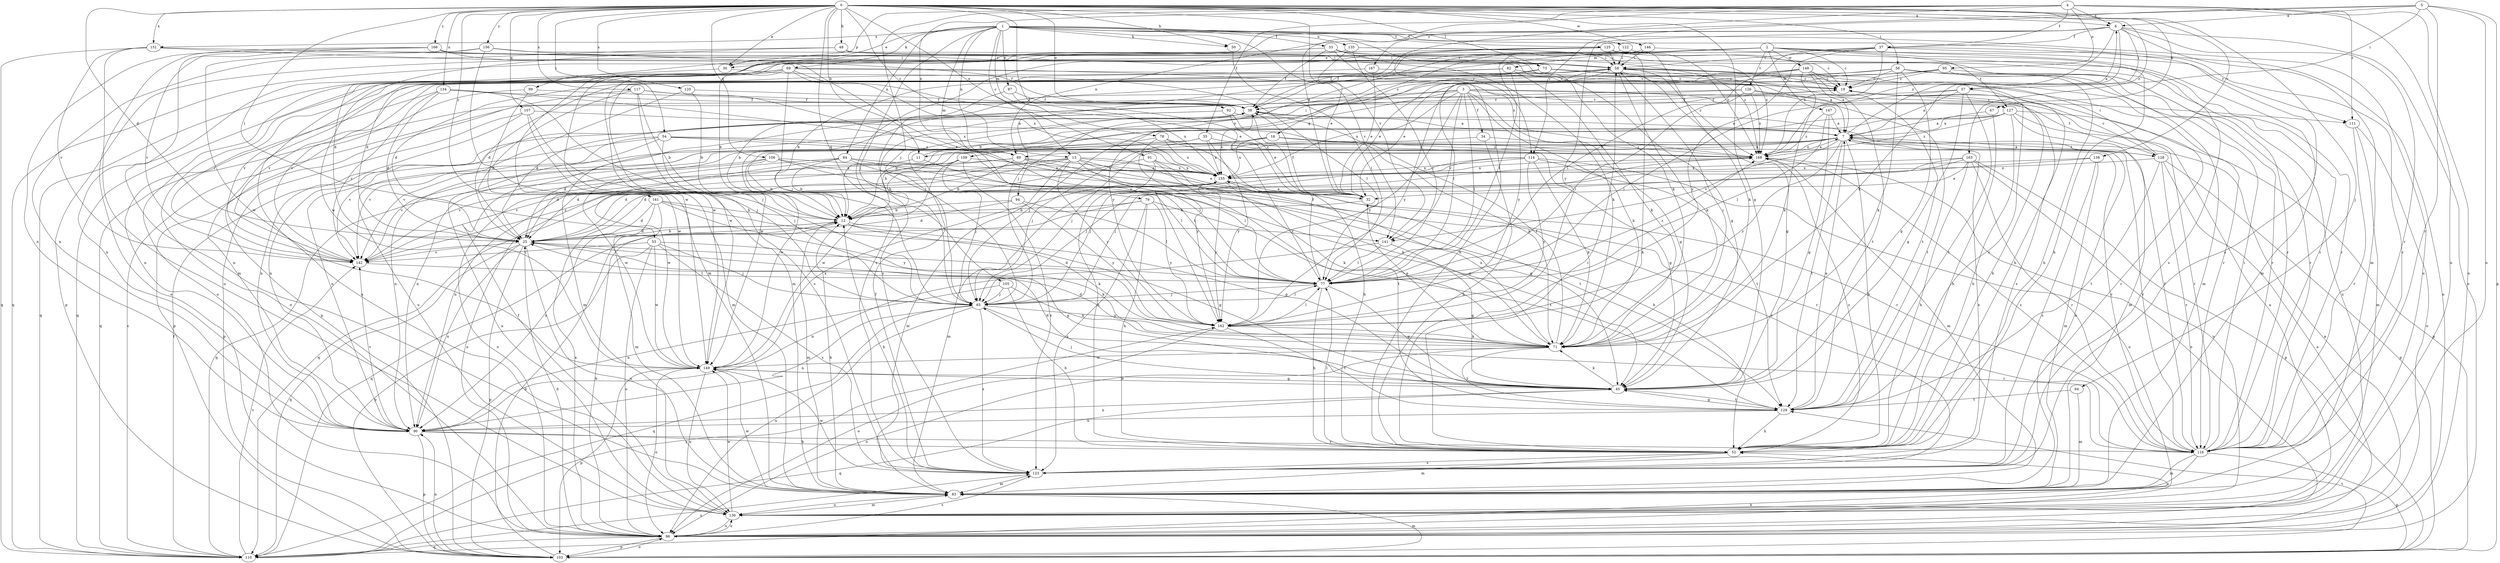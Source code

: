 strict digraph  {
0;
1;
2;
3;
4;
5;
6;
7;
11;
12;
13;
16;
19;
25;
30;
32;
33;
34;
35;
37;
38;
45;
48;
50;
52;
53;
54;
56;
57;
58;
64;
65;
67;
69;
71;
73;
77;
78;
79;
82;
83;
84;
87;
89;
90;
91;
92;
94;
95;
96;
99;
103;
105;
106;
107;
109;
110;
111;
114;
116;
117;
120;
122;
123;
125;
126;
127;
128;
129;
134;
135;
136;
138;
141;
142;
146;
147;
148;
149;
151;
155;
156;
161;
162;
163;
166;
167;
168;
0 -> 6  [label=a];
0 -> 11  [label=b];
0 -> 13  [label=c];
0 -> 25  [label=d];
0 -> 30  [label=e];
0 -> 45  [label=g];
0 -> 48  [label=h];
0 -> 50  [label=h];
0 -> 53  [label=i];
0 -> 54  [label=i];
0 -> 56  [label=i];
0 -> 64  [label=j];
0 -> 67  [label=k];
0 -> 73  [label=l];
0 -> 77  [label=l];
0 -> 91  [label=o];
0 -> 92  [label=o];
0 -> 105  [label=q];
0 -> 106  [label=q];
0 -> 107  [label=q];
0 -> 117  [label=s];
0 -> 120  [label=s];
0 -> 134  [label=u];
0 -> 138  [label=v];
0 -> 141  [label=v];
0 -> 146  [label=w];
0 -> 151  [label=x];
0 -> 156  [label=y];
0 -> 161  [label=y];
0 -> 163  [label=z];
0 -> 166  [label=z];
1 -> 13  [label=c];
1 -> 30  [label=e];
1 -> 33  [label=f];
1 -> 50  [label=h];
1 -> 65  [label=j];
1 -> 69  [label=k];
1 -> 71  [label=k];
1 -> 78  [label=m];
1 -> 79  [label=m];
1 -> 84  [label=n];
1 -> 87  [label=n];
1 -> 89  [label=n];
1 -> 122  [label=s];
1 -> 123  [label=s];
1 -> 125  [label=t];
1 -> 135  [label=u];
1 -> 136  [label=u];
1 -> 141  [label=v];
1 -> 151  [label=x];
2 -> 16  [label=c];
2 -> 19  [label=c];
2 -> 25  [label=d];
2 -> 30  [label=e];
2 -> 52  [label=h];
2 -> 77  [label=l];
2 -> 82  [label=m];
2 -> 83  [label=m];
2 -> 94  [label=o];
2 -> 111  [label=r];
2 -> 126  [label=t];
2 -> 127  [label=t];
2 -> 147  [label=w];
2 -> 148  [label=w];
3 -> 34  [label=f];
3 -> 45  [label=g];
3 -> 71  [label=k];
3 -> 77  [label=l];
3 -> 109  [label=q];
3 -> 110  [label=q];
3 -> 111  [label=r];
3 -> 127  [label=t];
3 -> 128  [label=t];
3 -> 141  [label=v];
3 -> 149  [label=w];
3 -> 155  [label=x];
3 -> 162  [label=y];
4 -> 6  [label=a];
4 -> 32  [label=e];
4 -> 35  [label=f];
4 -> 37  [label=f];
4 -> 65  [label=j];
4 -> 89  [label=n];
4 -> 95  [label=o];
4 -> 96  [label=o];
4 -> 99  [label=p];
4 -> 111  [label=r];
4 -> 114  [label=r];
4 -> 136  [label=u];
5 -> 6  [label=a];
5 -> 57  [label=i];
5 -> 103  [label=p];
5 -> 114  [label=r];
5 -> 116  [label=r];
5 -> 136  [label=u];
5 -> 167  [label=z];
6 -> 37  [label=f];
6 -> 57  [label=i];
6 -> 71  [label=k];
6 -> 83  [label=m];
6 -> 89  [label=n];
6 -> 96  [label=o];
6 -> 116  [label=r];
6 -> 149  [label=w];
6 -> 162  [label=y];
6 -> 168  [label=z];
7 -> 6  [label=a];
7 -> 11  [label=b];
7 -> 25  [label=d];
7 -> 52  [label=h];
7 -> 89  [label=n];
7 -> 90  [label=n];
7 -> 116  [label=r];
7 -> 123  [label=s];
7 -> 128  [label=t];
7 -> 129  [label=t];
7 -> 141  [label=v];
7 -> 149  [label=w];
7 -> 162  [label=y];
7 -> 168  [label=z];
11 -> 25  [label=d];
11 -> 58  [label=i];
11 -> 77  [label=l];
12 -> 25  [label=d];
12 -> 45  [label=g];
12 -> 71  [label=k];
12 -> 83  [label=m];
12 -> 141  [label=v];
13 -> 32  [label=e];
13 -> 45  [label=g];
13 -> 83  [label=m];
13 -> 90  [label=n];
13 -> 96  [label=o];
13 -> 110  [label=q];
13 -> 116  [label=r];
13 -> 129  [label=t];
13 -> 155  [label=x];
13 -> 162  [label=y];
16 -> 65  [label=j];
16 -> 116  [label=r];
16 -> 142  [label=v];
16 -> 155  [label=x];
16 -> 168  [label=z];
19 -> 38  [label=f];
19 -> 123  [label=s];
25 -> 12  [label=b];
25 -> 45  [label=g];
25 -> 90  [label=n];
25 -> 103  [label=p];
25 -> 110  [label=q];
25 -> 136  [label=u];
25 -> 142  [label=v];
30 -> 77  [label=l];
30 -> 90  [label=n];
32 -> 12  [label=b];
32 -> 38  [label=f];
33 -> 25  [label=d];
33 -> 38  [label=f];
33 -> 52  [label=h];
33 -> 58  [label=i];
33 -> 71  [label=k];
33 -> 103  [label=p];
33 -> 116  [label=r];
34 -> 52  [label=h];
34 -> 65  [label=j];
34 -> 168  [label=z];
35 -> 90  [label=n];
35 -> 142  [label=v];
35 -> 155  [label=x];
35 -> 162  [label=y];
35 -> 168  [label=z];
37 -> 58  [label=i];
37 -> 65  [label=j];
37 -> 77  [label=l];
37 -> 96  [label=o];
37 -> 116  [label=r];
37 -> 162  [label=y];
37 -> 168  [label=z];
38 -> 7  [label=a];
38 -> 155  [label=x];
45 -> 25  [label=d];
45 -> 65  [label=j];
45 -> 71  [label=k];
45 -> 90  [label=n];
45 -> 110  [label=q];
45 -> 129  [label=t];
45 -> 149  [label=w];
48 -> 58  [label=i];
48 -> 90  [label=n];
48 -> 149  [label=w];
48 -> 168  [label=z];
50 -> 77  [label=l];
52 -> 58  [label=i];
52 -> 77  [label=l];
52 -> 83  [label=m];
52 -> 123  [label=s];
52 -> 168  [label=z];
53 -> 65  [label=j];
53 -> 71  [label=k];
53 -> 96  [label=o];
53 -> 103  [label=p];
53 -> 123  [label=s];
53 -> 142  [label=v];
53 -> 149  [label=w];
54 -> 45  [label=g];
54 -> 65  [label=j];
54 -> 77  [label=l];
54 -> 90  [label=n];
54 -> 136  [label=u];
54 -> 142  [label=v];
54 -> 168  [label=z];
56 -> 19  [label=c];
56 -> 45  [label=g];
56 -> 52  [label=h];
56 -> 71  [label=k];
56 -> 116  [label=r];
56 -> 142  [label=v];
56 -> 149  [label=w];
57 -> 7  [label=a];
57 -> 38  [label=f];
57 -> 45  [label=g];
57 -> 52  [label=h];
57 -> 77  [label=l];
57 -> 129  [label=t];
58 -> 19  [label=c];
58 -> 45  [label=g];
58 -> 71  [label=k];
58 -> 77  [label=l];
58 -> 103  [label=p];
58 -> 123  [label=s];
58 -> 129  [label=t];
58 -> 168  [label=z];
64 -> 83  [label=m];
64 -> 129  [label=t];
65 -> 77  [label=l];
65 -> 90  [label=n];
65 -> 96  [label=o];
65 -> 110  [label=q];
65 -> 116  [label=r];
65 -> 123  [label=s];
65 -> 162  [label=y];
67 -> 7  [label=a];
67 -> 52  [label=h];
69 -> 12  [label=b];
69 -> 19  [label=c];
69 -> 32  [label=e];
69 -> 65  [label=j];
69 -> 83  [label=m];
69 -> 96  [label=o];
69 -> 110  [label=q];
69 -> 136  [label=u];
69 -> 155  [label=x];
69 -> 168  [label=z];
71 -> 25  [label=d];
71 -> 32  [label=e];
71 -> 38  [label=f];
71 -> 58  [label=i];
71 -> 96  [label=o];
71 -> 129  [label=t];
71 -> 149  [label=w];
71 -> 155  [label=x];
73 -> 7  [label=a];
73 -> 19  [label=c];
73 -> 25  [label=d];
73 -> 65  [label=j];
73 -> 116  [label=r];
73 -> 162  [label=y];
77 -> 25  [label=d];
77 -> 38  [label=f];
77 -> 45  [label=g];
77 -> 52  [label=h];
77 -> 65  [label=j];
77 -> 168  [label=z];
78 -> 12  [label=b];
78 -> 52  [label=h];
78 -> 155  [label=x];
78 -> 162  [label=y];
78 -> 168  [label=z];
79 -> 12  [label=b];
79 -> 52  [label=h];
79 -> 110  [label=q];
79 -> 123  [label=s];
79 -> 129  [label=t];
79 -> 162  [label=y];
82 -> 12  [label=b];
82 -> 19  [label=c];
82 -> 25  [label=d];
82 -> 71  [label=k];
82 -> 162  [label=y];
83 -> 7  [label=a];
83 -> 12  [label=b];
83 -> 136  [label=u];
83 -> 149  [label=w];
84 -> 12  [label=b];
84 -> 45  [label=g];
84 -> 77  [label=l];
84 -> 96  [label=o];
84 -> 149  [label=w];
84 -> 155  [label=x];
87 -> 12  [label=b];
87 -> 38  [label=f];
87 -> 155  [label=x];
89 -> 12  [label=b];
89 -> 25  [label=d];
89 -> 52  [label=h];
89 -> 123  [label=s];
89 -> 142  [label=v];
89 -> 155  [label=x];
90 -> 52  [label=h];
90 -> 103  [label=p];
90 -> 116  [label=r];
90 -> 142  [label=v];
91 -> 25  [label=d];
91 -> 52  [label=h];
91 -> 71  [label=k];
91 -> 129  [label=t];
91 -> 155  [label=x];
92 -> 7  [label=a];
92 -> 32  [label=e];
92 -> 71  [label=k];
92 -> 83  [label=m];
92 -> 90  [label=n];
94 -> 12  [label=b];
94 -> 25  [label=d];
94 -> 77  [label=l];
94 -> 162  [label=y];
95 -> 12  [label=b];
95 -> 19  [label=c];
95 -> 32  [label=e];
95 -> 83  [label=m];
95 -> 116  [label=r];
95 -> 136  [label=u];
95 -> 142  [label=v];
96 -> 7  [label=a];
96 -> 12  [label=b];
96 -> 25  [label=d];
96 -> 103  [label=p];
96 -> 110  [label=q];
96 -> 123  [label=s];
96 -> 136  [label=u];
96 -> 155  [label=x];
99 -> 38  [label=f];
99 -> 90  [label=n];
99 -> 149  [label=w];
103 -> 12  [label=b];
103 -> 83  [label=m];
103 -> 90  [label=n];
103 -> 96  [label=o];
103 -> 129  [label=t];
105 -> 52  [label=h];
105 -> 65  [label=j];
105 -> 71  [label=k];
105 -> 90  [label=n];
106 -> 12  [label=b];
106 -> 77  [label=l];
106 -> 116  [label=r];
106 -> 142  [label=v];
106 -> 149  [label=w];
106 -> 155  [label=x];
107 -> 7  [label=a];
107 -> 65  [label=j];
107 -> 83  [label=m];
107 -> 90  [label=n];
107 -> 103  [label=p];
109 -> 12  [label=b];
109 -> 65  [label=j];
109 -> 123  [label=s];
109 -> 149  [label=w];
109 -> 155  [label=x];
110 -> 19  [label=c];
110 -> 38  [label=f];
110 -> 52  [label=h];
110 -> 123  [label=s];
110 -> 142  [label=v];
110 -> 162  [label=y];
111 -> 83  [label=m];
111 -> 96  [label=o];
111 -> 116  [label=r];
114 -> 65  [label=j];
114 -> 71  [label=k];
114 -> 96  [label=o];
114 -> 129  [label=t];
114 -> 142  [label=v];
114 -> 155  [label=x];
114 -> 162  [label=y];
116 -> 38  [label=f];
116 -> 58  [label=i];
116 -> 83  [label=m];
116 -> 103  [label=p];
116 -> 136  [label=u];
116 -> 168  [label=z];
117 -> 12  [label=b];
117 -> 25  [label=d];
117 -> 32  [label=e];
117 -> 38  [label=f];
117 -> 103  [label=p];
117 -> 123  [label=s];
120 -> 12  [label=b];
120 -> 38  [label=f];
120 -> 136  [label=u];
122 -> 19  [label=c];
122 -> 38  [label=f];
122 -> 58  [label=i];
123 -> 12  [label=b];
123 -> 19  [label=c];
123 -> 38  [label=f];
123 -> 83  [label=m];
123 -> 149  [label=w];
125 -> 38  [label=f];
125 -> 52  [label=h];
125 -> 58  [label=i];
125 -> 71  [label=k];
125 -> 96  [label=o];
125 -> 116  [label=r];
125 -> 123  [label=s];
125 -> 168  [label=z];
126 -> 25  [label=d];
126 -> 38  [label=f];
126 -> 77  [label=l];
126 -> 129  [label=t];
126 -> 136  [label=u];
126 -> 168  [label=z];
127 -> 7  [label=a];
127 -> 12  [label=b];
127 -> 52  [label=h];
127 -> 65  [label=j];
127 -> 83  [label=m];
127 -> 103  [label=p];
127 -> 116  [label=r];
127 -> 168  [label=z];
128 -> 7  [label=a];
128 -> 19  [label=c];
128 -> 58  [label=i];
128 -> 96  [label=o];
128 -> 103  [label=p];
128 -> 116  [label=r];
128 -> 129  [label=t];
128 -> 155  [label=x];
129 -> 7  [label=a];
129 -> 19  [label=c];
129 -> 45  [label=g];
129 -> 52  [label=h];
129 -> 90  [label=n];
134 -> 25  [label=d];
134 -> 38  [label=f];
134 -> 65  [label=j];
134 -> 90  [label=n];
134 -> 142  [label=v];
134 -> 155  [label=x];
135 -> 32  [label=e];
135 -> 58  [label=i];
135 -> 77  [label=l];
135 -> 110  [label=q];
135 -> 168  [label=z];
136 -> 38  [label=f];
136 -> 83  [label=m];
136 -> 96  [label=o];
136 -> 149  [label=w];
138 -> 25  [label=d];
138 -> 83  [label=m];
138 -> 123  [label=s];
138 -> 155  [label=x];
141 -> 45  [label=g];
141 -> 77  [label=l];
141 -> 90  [label=n];
142 -> 58  [label=i];
142 -> 77  [label=l];
142 -> 168  [label=z];
146 -> 58  [label=i];
146 -> 123  [label=s];
146 -> 149  [label=w];
147 -> 7  [label=a];
147 -> 45  [label=g];
147 -> 77  [label=l];
147 -> 168  [label=z];
148 -> 7  [label=a];
148 -> 19  [label=c];
148 -> 32  [label=e];
148 -> 52  [label=h];
148 -> 71  [label=k];
148 -> 129  [label=t];
148 -> 142  [label=v];
148 -> 162  [label=y];
149 -> 45  [label=g];
149 -> 96  [label=o];
149 -> 103  [label=p];
149 -> 136  [label=u];
149 -> 155  [label=x];
151 -> 45  [label=g];
151 -> 58  [label=i];
151 -> 110  [label=q];
151 -> 136  [label=u];
151 -> 142  [label=v];
155 -> 32  [label=e];
155 -> 71  [label=k];
155 -> 83  [label=m];
155 -> 162  [label=y];
156 -> 38  [label=f];
156 -> 58  [label=i];
156 -> 83  [label=m];
156 -> 142  [label=v];
156 -> 149  [label=w];
161 -> 12  [label=b];
161 -> 25  [label=d];
161 -> 45  [label=g];
161 -> 83  [label=m];
161 -> 90  [label=n];
161 -> 162  [label=y];
162 -> 71  [label=k];
162 -> 77  [label=l];
162 -> 96  [label=o];
162 -> 129  [label=t];
163 -> 32  [label=e];
163 -> 52  [label=h];
163 -> 65  [label=j];
163 -> 103  [label=p];
163 -> 110  [label=q];
163 -> 116  [label=r];
163 -> 136  [label=u];
163 -> 155  [label=x];
166 -> 58  [label=i];
166 -> 83  [label=m];
166 -> 90  [label=n];
166 -> 96  [label=o];
166 -> 116  [label=r];
166 -> 162  [label=y];
167 -> 19  [label=c];
167 -> 32  [label=e];
167 -> 110  [label=q];
168 -> 7  [label=a];
168 -> 65  [label=j];
168 -> 83  [label=m];
168 -> 96  [label=o];
168 -> 155  [label=x];
}
